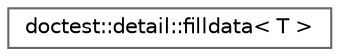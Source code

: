 digraph "Gráfico de Hierarquia de Classes"
{
 // LATEX_PDF_SIZE
  bgcolor="transparent";
  edge [fontname=Helvetica,fontsize=10,labelfontname=Helvetica,labelfontsize=10];
  node [fontname=Helvetica,fontsize=10,shape=box,height=0.2,width=0.4];
  rankdir="LR";
  Node0 [id="Node000000",label="doctest::detail::filldata\< T \>",height=0.2,width=0.4,color="grey40", fillcolor="white", style="filled",URL="$structdoctest_1_1detail_1_1filldata.html",tooltip=" "];
}
